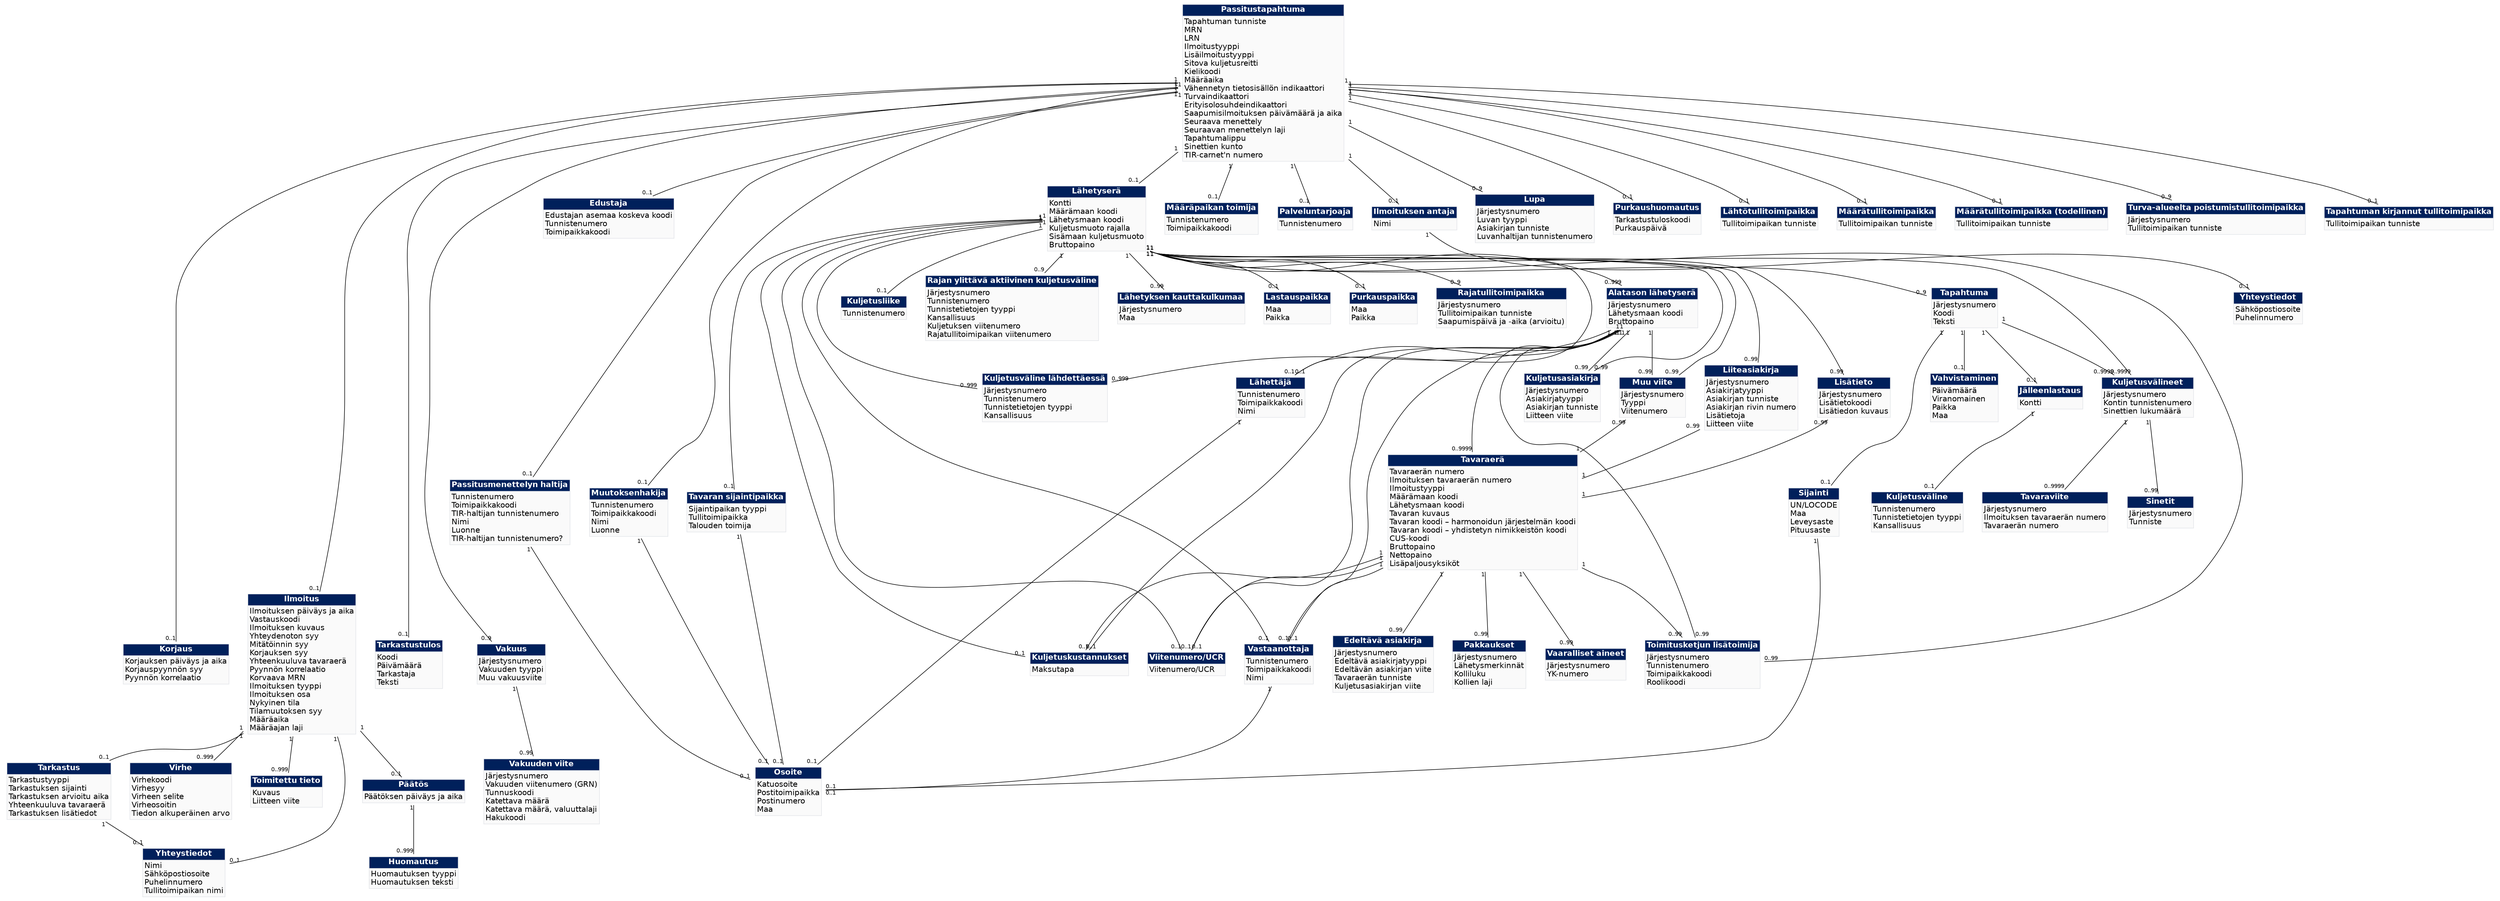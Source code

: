 Graph Transit {
	node [shape=plaintext, fontname = "helvetica"];
	edge [fontname = "helvetica"];
	{rank=same "Amendment" "Notification" "Packaging" "ControlResult" "Guarantee"}
	"TransitOperation" [label=<<table border="0" cellspacing="0" cellborder="1" color="#E3E5E9"><tr><td bgcolor="#00205B"><font color="white"><b>Passitustapahtuma</b></font></td></tr><tr><td bgcolor="#fafafa" align="left">Tapahtuman tunniste<br align="left"/>MRN<br align="left"/>LRN<br align="left"/>Ilmoitustyyppi<br align="left"/>Lisäilmoitustyyppi<br align="left"/>Sitova kuljetusreitti<br align="left"/>Kielikoodi<br align="left"/>Määräaika<br align="left"/>Vähennetyn tietosisällön indikaattori<br align="left"/>Turvaindikaattori<br align="left"/>Erityisolosuhdeindikaattori<br align="left"/>Saapumisilmoituksen päivämäärä ja aika<br align="left"/>Seuraava menettely<br align="left"/>Seuraavan menettelyn laji<br align="left"/>Tapahtumalippu<br align="left"/>Sinettien kunto<br align="left"/>TIR-carnet'n numero<br align="left"/></td></tr></table>>];
	"Amendment" [label=<<table border="0" cellspacing="0" cellborder="1" color="#E3E5E9"><tr><td bgcolor="#00205B"><font color="white"><b>Korjaus</b></font></td></tr><tr><td bgcolor="#fafafa" align="left">Korjauksen päiväys ja aika<br align="left"/>Korjauspyynnön syy<br align="left"/>Pyynnön korrelaatio<br align="left"/></td></tr></table>>];
	"Notification" [label=<<table border="0" cellspacing="0" cellborder="1" color="#E3E5E9"><tr><td bgcolor="#00205B"><font color="white"><b>Ilmoitus</b></font></td></tr><tr><td bgcolor="#fafafa" align="left">Ilmoituksen päiväys ja aika<br align="left"/>Vastauskoodi<br align="left"/>Ilmoituksen kuvaus<br align="left"/>Yhteydenoton syy<br align="left"/>Mitätöinnin syy<br align="left"/>Korjauksen syy<br align="left"/>Yhteenkuuluva tavaraerä<br align="left"/>Pyynnön korrelaatio<br align="left"/>Korvaava MRN<br align="left"/>Ilmoituksen tyyppi<br align="left"/>Ilmoituksen osa<br align="left"/>Nykyinen tila<br align="left"/>Tilamuutoksen syy<br align="left"/>Määräaika<br align="left"/>Määräajan laji<br align="left"/></td></tr></table>>];
	"ProvidedInfo" [label=<<table border="0" cellspacing="0" cellborder="1" color="#E3E5E9"><tr><td bgcolor="#00205B"><font color="white"><b>Toimitettu tieto</b></font></td></tr><tr><td bgcolor="#fafafa" align="left">Kuvaus<br align="left"/>Liitteen viite<br align="left"/></td></tr></table>>];
	"Agent" [label=<<table border="0" cellspacing="0" cellborder="1" color="#E3E5E9"><tr><td bgcolor="#00205B"><font color="white"><b>Edustaja</b></font></td></tr><tr><td bgcolor="#fafafa" align="left">Edustajan asemaa koskeva koodi<br align="left"/>Tunnistenumero<br align="left"/>Toimipaikkakoodi<br align="left"/></td></tr></table>>];
	"Applicant" [label=<<table border="0" cellspacing="0" cellborder="1" color="#E3E5E9"><tr><td bgcolor="#00205B"><font color="white"><b>Muutoksenhakija</b></font></td></tr><tr><td bgcolor="#fafafa" align="left">Tunnistenumero<br align="left"/>Toimipaikkakoodi<br align="left"/>Nimi<br align="left"/>Luonne<br align="left"/></td></tr></table>>];
	"Address" [label=<<table border="0" cellspacing="0" cellborder="1" color="#E3E5E9"><tr><td bgcolor="#00205B"><font color="white"><b>Osoite</b></font></td></tr><tr><td bgcolor="#fafafa" align="left">Katuosoite<br align="left"/>Postitoimipaikka<br align="left"/>Postinumero<br align="left"/>Maa<br align="left"/></td></tr></table>>];
	"DestinationTrader" [label=<<table border="0" cellspacing="0" cellborder="1" color="#E3E5E9"><tr><td bgcolor="#00205B"><font color="white"><b>Määräpaikan toimija</b></font></td></tr><tr><td bgcolor="#fafafa" align="left">Tunnistenumero<br align="left"/>Toimipaikkakoodi<br align="left"/></td></tr></table>>];
	"Principal" [label=<<table border="0" cellspacing="0" cellborder="1" color="#E3E5E9"><tr><td bgcolor="#00205B"><font color="white"><b>Passitusmenettelyn haltija</b></font></td></tr><tr><td bgcolor="#fafafa" align="left">Tunnistenumero<br align="left"/>Toimipaikkakoodi<br align="left"/>TIR-haltijan tunnistenumero<br align="left"/>Nimi<br align="left"/>Luonne<br align="left"/>TIR-haltijan tunnistenumero?<br align="left"/></td></tr></table>>];
	"ServiceProvider" [label=<<table border="0" cellspacing="0" cellborder="1" color="#E3E5E9"><tr><td bgcolor="#00205B"><font color="white"><b>Palveluntarjoaja</b></font></td></tr><tr><td bgcolor="#fafafa" align="left">Tunnistenumero<br align="left"/></td></tr></table>>];
	"Submitter" [label=<<table border="0" cellspacing="0" cellborder="1" color="#E3E5E9"><tr><td bgcolor="#00205B"><font color="white"><b>Ilmoituksen antaja</b></font></td></tr><tr><td bgcolor="#fafafa" align="left">Nimi<br align="left"/></td></tr></table>>];
	"Communication" [label=<<table border="0" cellspacing="0" cellborder="1" color="#E3E5E9"><tr><td bgcolor="#00205B"><font color="white"><b>Yhteystiedot</b></font></td></tr><tr><td bgcolor="#fafafa" align="left">Sähköpostiosoite<br align="left"/>Puhelinnumero<br align="left"/></td></tr></table>>];
	"Authorisation" [label=<<table border="0" cellspacing="0" cellborder="1" color="#E3E5E9"><tr><td bgcolor="#00205B"><font color="white"><b>Lupa</b></font></td></tr><tr><td bgcolor="#fafafa" align="left">Järjestysnumero<br align="left"/>Luvan tyyppi<br align="left"/>Asiakirjan tunniste<br align="left"/>Luvanhaltijan tunnistenumero<br align="left"/></td></tr></table>>];
	"Consignment" [label=<<table border="0" cellspacing="0" cellborder="1" color="#E3E5E9"><tr><td bgcolor="#00205B"><font color="white"><b>Lähetyserä</b></font></td></tr><tr><td bgcolor="#fafafa" align="left">Kontti<br align="left"/>Määrämaan koodi<br align="left"/>Lähetysmaan koodi<br align="left"/>Kuljetusmuoto rajalla<br align="left"/>Sisämaan kuljetusmuoto<br align="left"/>Bruttopaino<br align="left"/></td></tr></table>>];
	"SupportingDocument" [label=<<table border="0" cellspacing="0" cellborder="1" color="#E3E5E9"><tr><td bgcolor="#00205B"><font color="white"><b>Liiteasiakirja</b></font></td></tr><tr><td bgcolor="#fafafa" align="left">Järjestysnumero<br align="left"/>Asiakirjatyyppi<br align="left"/>Asiakirjan tunniste<br align="left"/>Asiakirjan rivin numero<br align="left"/>Lisätietoja<br align="left"/>Liitteen viite<br align="left"/></td></tr></table>>];
	"AdditionalReference" [label=<<table border="0" cellspacing="0" cellborder="1" color="#E3E5E9"><tr><td bgcolor="#00205B"><font color="white"><b>Muu viite</b></font></td></tr><tr><td bgcolor="#fafafa" align="left">Järjestysnumero<br align="left"/>Tyyppi<br align="left"/>Viitenumero<br align="left"/></td></tr></table>>];
	"AdditionalInformation" [label=<<table border="0" cellspacing="0" cellborder="1" color="#E3E5E9"><tr><td bgcolor="#00205B"><font color="white"><b>Lisätieto</b></font></td></tr><tr><td bgcolor="#fafafa" align="left">Järjestysnumero<br align="left"/>Lisätietokoodi<br align="left"/>Lisätiedon kuvaus<br align="left"/></td></tr></table>>];
	"TransportContractDocument" [label=<<table border="0" cellspacing="0" cellborder="1" color="#E3E5E9"><tr><td bgcolor="#00205B"><font color="white"><b>Kuljetusasiakirja</b></font></td></tr><tr><td bgcolor="#fafafa" align="left">Järjestysnumero<br align="left"/>Asiakirjatyyppi<br align="left"/>Asiakirjan tunniste<br align="left"/>Liitteen viite<br align="left"/></td></tr></table>>];
	"AEOMutualRecognitionParty" [label=<<table border="0" cellspacing="0" cellborder="1" color="#E3E5E9"><tr><td bgcolor="#00205B"><font color="white"><b>Toimitusketjun lisätoimija</b></font></td></tr><tr><td bgcolor="#fafafa" align="left">Järjestysnumero<br align="left"/>Tunnistenumero<br align="left"/>Toimipaikkakoodi<br align="left"/>Roolikoodi<br align="left"/></td></tr></table>>];
	"Carrier" [label=<<table border="0" cellspacing="0" cellborder="1" color="#E3E5E9"><tr><td bgcolor="#00205B"><font color="white"><b>Kuljetusliike</b></font></td></tr><tr><td bgcolor="#fafafa" align="left">Tunnistenumero<br align="left"/></td></tr></table>>];
	"Consignee" [label=<<table border="0" cellspacing="0" cellborder="1" color="#E3E5E9"><tr><td bgcolor="#00205B"><font color="white"><b>Vastaanottaja</b></font></td></tr><tr><td bgcolor="#fafafa" align="left">Tunnistenumero<br align="left"/>Toimipaikkakoodi<br align="left"/>Nimi<br align="left"/></td></tr></table>>];
	"Consignor" [label=<<table border="0" cellspacing="0" cellborder="1" color="#E3E5E9"><tr><td bgcolor="#00205B"><font color="white"><b>Lähettäjä</b></font></td></tr><tr><td bgcolor="#fafafa" align="left">Tunnistenumero<br align="left"/>Toimipaikkakoodi<br align="left"/>Nimi<br align="left"/></td></tr></table>>];
	"BorderTransportMeans" [label=<<table border="0" cellspacing="0" cellborder="1" color="#E3E5E9"><tr><td bgcolor="#00205B"><font color="white"><b>Rajan ylittävä aktiivinen kuljetusväline</b></font></td></tr><tr><td bgcolor="#fafafa" align="left">Järjestysnumero<br align="left"/>Tunnistenumero<br align="left"/>Tunnistetietojen tyyppi<br align="left"/>Kansallisuus<br align="left"/>Kuljetuksen viitenumero<br align="left"/>Rajatullitoimipaikan viitenumero<br align="left"/></td></tr></table>>];
	"DepartureTransportMeans" [label=<<table border="0" cellspacing="0" cellborder="1" color="#E3E5E9"><tr><td bgcolor="#00205B"><font color="white"><b>Kuljetusväline lähdettäessä</b></font></td></tr><tr><td bgcolor="#fafafa" align="left">Järjestysnumero<br align="left"/>Tunnistenumero<br align="left"/>Tunnistetietojen tyyppi<br align="left"/>Kansallisuus<br align="left"/></td></tr></table>>];
	"Itinerary" [label=<<table border="0" cellspacing="0" cellborder="1" color="#E3E5E9"><tr><td bgcolor="#00205B"><font color="white"><b>Lähetyksen kauttakulkumaa</b></font></td></tr><tr><td bgcolor="#fafafa" align="left">Järjestysnumero<br align="left"/>Maa<br align="left"/></td></tr></table>>];
	"GoodsLocation" [label=<<table border="0" cellspacing="0" cellborder="1" color="#E3E5E9"><tr><td bgcolor="#00205B"><font color="white"><b>Tavaran sijaintipaikka</b></font></td></tr><tr><td bgcolor="#fafafa" align="left">Sijaintipaikan tyyppi<br align="left"/>Tullitoimipaikka<br align="left"/>Talouden toimija<br align="left"/></td></tr></table>>];
	"LoadingLocation" [label=<<table border="0" cellspacing="0" cellborder="1" color="#E3E5E9"><tr><td bgcolor="#00205B"><font color="white"><b>Lastauspaikka</b></font></td></tr><tr><td bgcolor="#fafafa" align="left">Maa<br align="left"/>Paikka<br align="left"/></td></tr></table>>];
	"UnloadingLocation" [label=<<table border="0" cellspacing="0" cellborder="1" color="#E3E5E9"><tr><td bgcolor="#00205B"><font color="white"><b>Purkauspaikka</b></font></td></tr><tr><td bgcolor="#fafafa" align="left">Maa<br align="left"/>Paikka<br align="left"/></td></tr></table>>];
	"TransportEquipment" [label=<<table border="0" cellspacing="0" cellborder="1" color="#E3E5E9"><tr><td bgcolor="#00205B"><font color="white"><b>Kuljetusvälineet</b></font></td></tr><tr><td bgcolor="#fafafa" align="left">Järjestysnumero<br align="left"/>Kontin tunnistenumero<br align="left"/>Sinettien lukumäärä<br align="left"/></td></tr></table>>];
	"Seal" [label=<<table border="0" cellspacing="0" cellborder="1" color="#E3E5E9"><tr><td bgcolor="#00205B"><font color="white"><b>Sinetit</b></font></td></tr><tr><td bgcolor="#fafafa" align="left">Järjestysnumero<br align="left"/>Tunniste<br align="left"/></td></tr></table>>];
	"GoodsReference" [label=<<table border="0" cellspacing="0" cellborder="1" color="#E3E5E9"><tr><td bgcolor="#00205B"><font color="white"><b>Tavaraviite</b></font></td></tr><tr><td bgcolor="#fafafa" align="left">Järjestysnumero<br align="left"/>Ilmoituksen tavaraerän numero<br align="left"/>Tavaraerän numero<br align="left"/></td></tr></table>>];
	"Freight" [label=<<table border="0" cellspacing="0" cellborder="1" color="#E3E5E9"><tr><td bgcolor="#00205B"><font color="white"><b>Kuljetuskustannukset</b></font></td></tr><tr><td bgcolor="#fafafa" align="left">Maksutapa<br align="left"/></td></tr></table>>];
	"HouseConsignment" [label=<<table border="0" cellspacing="0" cellborder="1" color="#E3E5E9"><tr><td bgcolor="#00205B"><font color="white"><b>Alatason lähetyserä</b></font></td></tr><tr><td bgcolor="#fafafa" align="left">Järjestysnumero<br align="left"/>Lähetysmaan koodi<br align="left"/>Bruttopaino<br align="left"/></td></tr></table>>];
	"GoodsItem" [label=<<table border="0" cellspacing="0" cellborder="1" color="#E3E5E9"><tr><td bgcolor="#00205B"><font color="white"><b>Tavaraerä</b></font></td></tr><tr><td bgcolor="#fafafa" align="left">Tavaraerän numero<br align="left"/>Ilmoituksen tavaraerän numero<br align="left"/>Ilmoitustyyppi<br align="left"/>Määrämaan koodi<br align="left"/>Lähetysmaan koodi<br align="left"/>Tavaran kuvaus<br align="left"/>Tavaran koodi – harmonoidun järjestelmän koodi<br align="left"/>Tavaran koodi – yhdistetyn nimikkeistön koodi<br align="left"/>CUS-koodi<br align="left"/>Bruttopaino<br align="left"/>Nettopaino<br align="left"/>Lisäpaljousyksiköt<br align="left"/></td></tr></table>>];
	"DangerousGoods" [label=<<table border="0" cellspacing="0" cellborder="1" color="#E3E5E9"><tr><td bgcolor="#00205B"><font color="white"><b>Vaaralliset aineet</b></font></td></tr><tr><td bgcolor="#fafafa" align="left">Järjestysnumero<br align="left"/>YK-numero<br align="left"/></td></tr></table>>];
	"Packaging" [label=<<table border="0" cellspacing="0" cellborder="1" color="#E3E5E9"><tr><td bgcolor="#00205B"><font color="white"><b>Pakkaukset</b></font></td></tr><tr><td bgcolor="#fafafa" align="left">Järjestysnumero<br align="left"/>Lähetysmerkinnät<br align="left"/>Kolliluku<br align="left"/>Kollien laji<br align="left"/></td></tr></table>>];
	"PreviousDocument" [label=<<table border="0" cellspacing="0" cellborder="1" color="#E3E5E9"><tr><td bgcolor="#00205B"><font color="white"><b>Edeltävä asiakirja</b></font></td></tr><tr><td bgcolor="#fafafa" align="left">Järjestysnumero<br align="left"/>Edeltävä asiakirjatyyppi<br align="left"/>Edeltävän asiakirjan viite<br align="left"/>Tavaraerän tunniste<br align="left"/>Kuljetusasiakirjan viite<br align="left"/></td></tr></table>>];
	"UCR" [label=<<table border="0" cellspacing="0" cellborder="1" color="#E3E5E9"><tr><td bgcolor="#00205B"><font color="white"><b>Viitenumero/UCR</b></font></td></tr><tr><td bgcolor="#fafafa" align="left">Viitenumero/UCR<br align="left"/></td></tr></table>>];
	"Incident" [label=<<table border="0" cellspacing="0" cellborder="1" color="#E3E5E9"><tr><td bgcolor="#00205B"><font color="white"><b>Tapahtuma</b></font></td></tr><tr><td bgcolor="#fafafa" align="left">Järjestysnumero<br align="left"/>Koodi<br align="left"/>Teksti<br align="left"/></td></tr></table>>];
	"Endorsement" [label=<<table border="0" cellspacing="0" cellborder="1" color="#E3E5E9"><tr><td bgcolor="#00205B"><font color="white"><b>Vahvistaminen</b></font></td></tr><tr><td bgcolor="#fafafa" align="left">Päivämäärä<br align="left"/>Viranomainen<br align="left"/>Paikka<br align="left"/>Maa<br align="left"/></td></tr></table>>];
	"Location" [label=<<table border="0" cellspacing="0" cellborder="1" color="#E3E5E9"><tr><td bgcolor="#00205B"><font color="white"><b>Sijainti</b></font></td></tr><tr><td bgcolor="#fafafa" align="left">UN/LOCODE<br align="left"/>Maa<br align="left"/>Leveysaste<br align="left"/>Pituusaste<br align="left"/></td></tr></table>>];
	"Transhipment" [label=<<table border="0" cellspacing="0" cellborder="1" color="#E3E5E9"><tr><td bgcolor="#00205B"><font color="white"><b>Jälleenlastaus</b></font></td></tr><tr><td bgcolor="#fafafa" align="left">Kontti<br align="left"/></td></tr></table>>];
	"TransportMeans" [label=<<table border="0" cellspacing="0" cellborder="1" color="#E3E5E9"><tr><td bgcolor="#00205B"><font color="white"><b>Kuljetusväline</b></font></td></tr><tr><td bgcolor="#fafafa" align="left">Tunnistenumero<br align="left"/>Tunnistetietojen tyyppi<br align="left"/>Kansallisuus<br align="left"/></td></tr></table>>];
	"TransitOfficeDeclared" [label=<<table border="0" cellspacing="0" cellborder="1" color="#E3E5E9"><tr><td bgcolor="#00205B"><font color="white"><b>Rajatullitoimipaikka</b></font></td></tr><tr><td bgcolor="#fafafa" align="left">Järjestysnumero<br align="left"/>Tullitoimipaikan tunniste<br align="left"/>Saapumispäivä ja -aika (arvioitu)<br align="left"/></td></tr></table>>];
	"Guarantee" [label=<<table border="0" cellspacing="0" cellborder="1" color="#E3E5E9"><tr><td bgcolor="#00205B"><font color="white"><b>Vakuus</b></font></td></tr><tr><td bgcolor="#fafafa" align="left">Järjestysnumero<br align="left"/>Vakuuden tyyppi<br align="left"/>Muu vakuusviite<br align="left"/></td></tr></table>>];
	"GuaranteeReference" [label=<<table border="0" cellspacing="0" cellborder="1" color="#E3E5E9"><tr><td bgcolor="#00205B"><font color="white"><b>Vakuuden viite</b></font></td></tr><tr><td bgcolor="#fafafa" align="left">Järjestysnumero<br align="left"/>Vakuuden viitenumero (GRN)<br align="left"/>Tunnuskoodi<br align="left"/>Katettava määrä<br align="left"/>Katettava määrä, valuuttalaji<br align="left"/>Hakukoodi<br align="left"/></td></tr></table>>];
	"UnloadingRemark" [label=<<table border="0" cellspacing="0" cellborder="1" color="#E3E5E9"><tr><td bgcolor="#00205B"><font color="white"><b>Purkaushuomautus</b></font></td></tr><tr><td bgcolor="#fafafa" align="left">Tarkastustuloskoodi<br align="left"/>Purkauspäivä<br align="left"/></td></tr></table>>];
	"DepartureOffice" [label=<<table border="0" cellspacing="0" cellborder="1" color="#E3E5E9"><tr><td bgcolor="#00205B"><font color="white"><b>Lähtötullitoimipaikka</b></font></td></tr><tr><td bgcolor="#fafafa" align="left">Tullitoimipaikan tunniste<br align="left"/></td></tr></table>>];
	"DestinationOfficeDeclared" [label=<<table border="0" cellspacing="0" cellborder="1" color="#E3E5E9"><tr><td bgcolor="#00205B"><font color="white"><b>Määrätullitoimipaikka</b></font></td></tr><tr><td bgcolor="#fafafa" align="left">Tullitoimipaikan tunniste<br align="left"/></td></tr></table>>];
	"DestinationOfficeActual" [label=<<table border="0" cellspacing="0" cellborder="1" color="#E3E5E9"><tr><td bgcolor="#00205B"><font color="white"><b>Määrätullitoimipaikka (todellinen)</b></font></td></tr><tr><td bgcolor="#fafafa" align="left">Tullitoimipaikan tunniste<br align="left"/></td></tr></table>>];
	"ExitOfficeDeclared" [label=<<table border="0" cellspacing="0" cellborder="1" color="#E3E5E9"><tr><td bgcolor="#00205B"><font color="white"><b>Turva-alueelta poistumistullitoimipaikka</b></font></td></tr><tr><td bgcolor="#fafafa" align="left">Järjestysnumero<br align="left"/>Tullitoimipaikan tunniste<br align="left"/></td></tr></table>>];
	"Decision" [label=<<table border="0" cellspacing="0" cellborder="1" color="#E3E5E9"><tr><td bgcolor="#00205B"><font color="white"><b>Päätös</b></font></td></tr><tr><td bgcolor="#fafafa" align="left">Päätöksen päiväys ja aika<br align="left"/></td></tr></table>>];
	"Note" [label=<<table border="0" cellspacing="0" cellborder="1" color="#E3E5E9"><tr><td bgcolor="#00205B"><font color="white"><b>Huomautus</b></font></td></tr><tr><td bgcolor="#fafafa" align="left">Huomautuksen tyyppi<br align="left"/>Huomautuksen teksti<br align="left"/></td></tr></table>>];
	"Contact" [label=<<table border="0" cellspacing="0" cellborder="1" color="#E3E5E9"><tr><td bgcolor="#00205B"><font color="white"><b>Yhteystiedot</b></font></td></tr><tr><td bgcolor="#fafafa" align="left">Nimi<br align="left"/>Sähköpostiosoite<br align="left"/>Puhelinnumero<br align="left"/>Tullitoimipaikan nimi<br align="left"/></td></tr></table>>];
	"Control" [label=<<table border="0" cellspacing="0" cellborder="1" color="#E3E5E9"><tr><td bgcolor="#00205B"><font color="white"><b>Tarkastus</b></font></td></tr><tr><td bgcolor="#fafafa" align="left">Tarkastustyyppi<br align="left"/>Tarkastuksen sijainti<br align="left"/>Tarkastuksen arvioitu aika<br align="left"/>Yhteenkuuluva tavaraerä<br align="left"/>Tarkastuksen lisätiedot<br align="left"/></td></tr></table>>];
	"Error" [label=<<table border="0" cellspacing="0" cellborder="1" color="#E3E5E9"><tr><td bgcolor="#00205B"><font color="white"><b>Virhe</b></font></td></tr><tr><td bgcolor="#fafafa" align="left">Virhekoodi<br align="left"/>Virhesyy<br align="left"/>Virheen selite<br align="left"/>Virheosoitin<br align="left"/>Tiedon alkuperäinen arvo<br align="left"/></td></tr></table>>];
	"ControlResult" [label=<<table border="0" cellspacing="0" cellborder="1" color="#E3E5E9"><tr><td bgcolor="#00205B"><font color="white"><b>Tarkastustulos</b></font></td></tr><tr><td bgcolor="#fafafa" align="left">Koodi<br align="left"/>Päivämäärä<br align="left"/>Tarkastaja<br align="left"/>Teksti<br align="left"/></td></tr></table>>];
	"IncidentRegistrationOffice" [label=<<table border="0" cellspacing="0" cellborder="1" color="#E3E5E9"><tr><td bgcolor="#00205B"><font color="white"><b>Tapahtuman kirjannut tullitoimipaikka</b></font></td></tr><tr><td bgcolor="#fafafa" align="left">Tullitoimipaikan tunniste<br align="left"/></td></tr></table>>];
	"TransitOperation" -- "Amendment" [headlabel="0..1", taillabel="1" fontsize=10]
	"TransitOperation" -- "Notification" [headlabel="0..1", taillabel="1" fontsize=10]
	"Notification" -- "ProvidedInfo" [headlabel="0..999", taillabel="1" fontsize=10]
	"TransitOperation" -- "Agent" [headlabel="0..1", taillabel="1" fontsize=10]
	"TransitOperation" -- "Applicant" [headlabel="0..1", taillabel="1" fontsize=10]
	"Applicant" -- "Address" [headlabel="0..1", taillabel="1" fontsize=10]
	"TransitOperation" -- "DestinationTrader" [headlabel="0..1", taillabel="1" fontsize=10]
	"TransitOperation" -- "Principal" [headlabel="0..1", taillabel="1" fontsize=10]
	"Principal" -- "Address" [headlabel="0..1", taillabel="1" fontsize=10]
	"TransitOperation" -- "ServiceProvider" [headlabel="0..1", taillabel="1" fontsize=10]
	"TransitOperation" -- "Submitter" [headlabel="0..1", taillabel="1" fontsize=10]
	"Submitter" -- "Communication" [headlabel="0..1", taillabel="1" fontsize=10]
	"TransitOperation" -- "Authorisation" [headlabel="0..9", taillabel="1" fontsize=10]
	"TransitOperation" -- "Consignment" [headlabel="0..1", taillabel="1" fontsize=10]
	"Consignment" -- "SupportingDocument" [headlabel="0..99", taillabel="1" fontsize=10]
	"Consignment" -- "AdditionalReference" [headlabel="0..99", taillabel="1" fontsize=10]
	"Consignment" -- "AdditionalInformation" [headlabel="0..99", taillabel="1" fontsize=10]
	"Consignment" -- "TransportContractDocument" [headlabel="0..99", taillabel="1" fontsize=10]
	"Consignment" -- "AEOMutualRecognitionParty" [headlabel="0..99", taillabel="1" fontsize=10]
	"Consignment" -- "Carrier" [headlabel="0..1", taillabel="1" fontsize=10]
	"Consignment" -- "Consignee" [headlabel="0..1", taillabel="1" fontsize=10]
	"Consignee" -- "Address" [headlabel="0..1", taillabel="1" fontsize=10]
	"Consignment" -- "Consignor" [headlabel="0..1", taillabel="1" fontsize=10]
	"Consignor" -- "Address" [headlabel="0..1", taillabel="1" fontsize=10]
	"Consignment" -- "BorderTransportMeans" [headlabel="0..9", taillabel="1" fontsize=10]
	"Consignment" -- "DepartureTransportMeans" [headlabel="0..999", taillabel="1" fontsize=10]
	"Consignment" -- "Itinerary" [headlabel="0..99", taillabel="1" fontsize=10]
	"Consignment" -- "GoodsLocation" [headlabel="0..1", taillabel="1" fontsize=10]
	"GoodsLocation" -- "Address" [headlabel="0..1", taillabel="1" fontsize=10]
	"Consignment" -- "LoadingLocation" [headlabel="0..1", taillabel="1" fontsize=10]
	"Consignment" -- "UnloadingLocation" [headlabel="0..1", taillabel="1" fontsize=10]
	"Consignment" -- "TransportEquipment" [headlabel="0..9999", taillabel="1" fontsize=10]
	"TransportEquipment" -- "Seal" [headlabel="0..99", taillabel="1" fontsize=10]
	"TransportEquipment" -- "GoodsReference" [headlabel="0..9999", taillabel="1" fontsize=10]
	"Consignment" -- "Freight" [headlabel="0..1", taillabel="1" fontsize=10]
	"Consignment" -- "HouseConsignment" [headlabel="0..999", taillabel="1" fontsize=10]
	"HouseConsignment" -- "AdditionalReference" [headlabel="0..99", taillabel="1" fontsize=10]
	"HouseConsignment" -- "TransportContractDocument" [headlabel="0..99", taillabel="1" fontsize=10]
	"HouseConsignment" -- "AEOMutualRecognitionParty" [headlabel="0..99", taillabel="1" fontsize=10]
	"HouseConsignment" -- "Consignee" [headlabel="0..1", taillabel="1" fontsize=10]
	"HouseConsignment" -- "Consignor" [headlabel="0..1", taillabel="1" fontsize=10]
	"HouseConsignment" -- "DepartureTransportMeans" [headlabel="0..999", taillabel="1" fontsize=10]
	"HouseConsignment" -- "Freight" [headlabel="0..1", taillabel="1" fontsize=10]
	"HouseConsignment" -- "GoodsItem" [headlabel="0..9999", taillabel="1" fontsize=10]
	"GoodsItem" -- "AEOMutualRecognitionParty" [headlabel="0..99", taillabel="1" fontsize=10]
	"GoodsItem" -- "Consignee" [headlabel="0..1", taillabel="1" fontsize=10]
	"GoodsItem" -- "DangerousGoods" [headlabel="0..99", taillabel="1" fontsize=10]
	"GoodsItem" -- "Packaging" [headlabel="0..99", taillabel="1" fontsize=10]
	"SupportingDocument" -- "GoodsItem" [headlabel="1", taillabel="0..99" fontsize=10]
	"AdditionalReference" -- "GoodsItem" [headlabel="1", taillabel="0..99" fontsize=10]
	"AdditionalInformation" -- "GoodsItem" [headlabel="1", taillabel="0..99" fontsize=10]
	"GoodsItem" -- "PreviousDocument" [headlabel="0..99", taillabel="1" fontsize=10]
	"GoodsItem" -- "Freight" [headlabel="0..1", taillabel="1" fontsize=10]
	"GoodsItem" -- "UCR" [headlabel="0..1", taillabel="1" fontsize=10]
	"HouseConsignment" -- "UCR" [headlabel="0..1", taillabel="1" fontsize=10]
	"Consignment" -- "Incident" [headlabel="0..9", taillabel="1" fontsize=10]
	"Incident" -- "Endorsement" [headlabel="0..1", taillabel="1" fontsize=10]
	"Incident" -- "Location" [headlabel="0..1", taillabel="1" fontsize=10]
	"Location" -- "Address" [headlabel="0..1", taillabel="1" fontsize=10]
	"Incident" -- "TransportEquipment" [headlabel="0..9999", taillabel="1" fontsize=10]
	"Incident" -- "Transhipment" [headlabel="0..1", taillabel="1" fontsize=10]
	"Transhipment" -- "TransportMeans" [headlabel="0..1", taillabel="1" fontsize=10]
	"Consignment" -- "TransitOfficeDeclared" [headlabel="0..9", taillabel="1" fontsize=10]
	"Consignment" -- "UCR" [headlabel="0..1", taillabel="1" fontsize=10]
	"TransitOperation" -- "Guarantee" [headlabel="0..9", taillabel="1" fontsize=10]
	"Guarantee" -- "GuaranteeReference" [headlabel="0..99", taillabel="1" fontsize=10]
	"TransitOperation" -- "UnloadingRemark" [headlabel="0..1", taillabel="1" fontsize=10]
	"TransitOperation" -- "DepartureOffice" [headlabel="0..1", taillabel="1" fontsize=10]
	"TransitOperation" -- "DestinationOfficeDeclared" [headlabel="0..1", taillabel="1" fontsize=10]
	"TransitOperation" -- "DestinationOfficeActual" [headlabel="0..1", taillabel="1" fontsize=10]
	"TransitOperation" -- "ExitOfficeDeclared" [headlabel="0..9", taillabel="1" fontsize=10]
	"Notification" -- "Contact" [headlabel="0..1", taillabel="1" fontsize=10]
	"Notification" -- "Control" [headlabel="0..1", taillabel="1" fontsize=10]
	"Control" -- "Contact" [headlabel="0..1", taillabel="1" fontsize=10]
	"Notification" -- "Decision" [headlabel="0..1", taillabel="1" fontsize=10]
	"Decision" -- "Note" [headlabel="0..999", taillabel="1" fontsize=10]
	"Notification" -- "Error" [headlabel="0..999", taillabel="1" fontsize=10]
	"TransitOperation" -- "ControlResult" [headlabel="0..1", taillabel="1" fontsize=10]
	"TransitOperation" -- "IncidentRegistrationOffice" [headlabel="0..1", taillabel="1" fontsize=10]
}